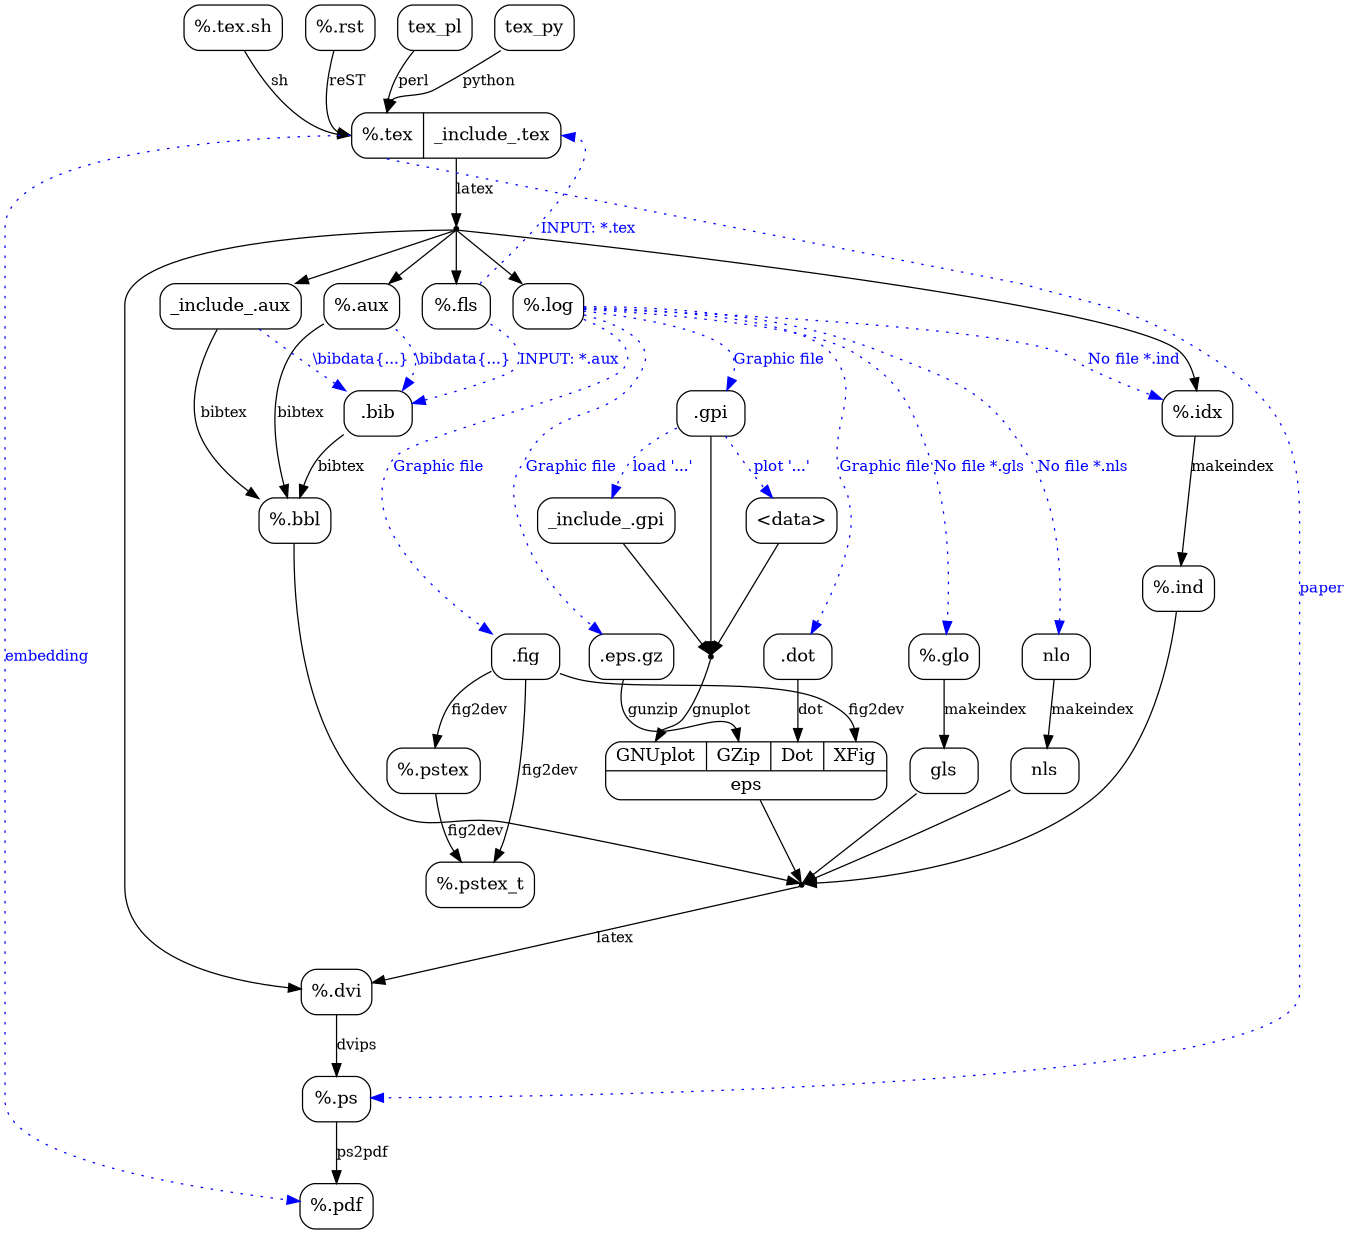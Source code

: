 digraph "g" {
    rankdir=TB
    size="9,9"
    edge [fontsize=12 weight=10]
    node [shape=box fontsize=14 style=rounded]

    eps [
        shape=Mrecord
        label="{{<gpi> GNUplot|<epsgz> GZip|<dot> Dot|<fig> XFig}|<eps> eps}"
        ]
    pstex [label="%.pstex"]
    pstex_t [label="%.pstex_t"]
    tex_outputs [shape=point]
    extra_tex_files [shape=point]
    gpi_data [label="<data>"]
    gpi_includes [label="_include_.gpi"]
    aux [label="%.aux"]
    fls [label="%.fls"]
    idx [label="%.idx"]
    glo [label="%.glo"]
    ind [label="%.ind"]
    log [label="%.log"]
    tex_sh [label="%.tex.sh"]
    rst [label="%.rst"]
    tex [
        shape=record
        label="<tex> %.tex|<include> _include_.tex"
        ]
    include_aux [label="_include_.aux"]
    file_bib [label=".bib"]
    bbl [label="%.bbl"]
    dvi [label="%.dvi"]
    ps [label="%.ps"]
    pdf [label="%.pdf"]
    fig [label=".fig"]
    dot [label=".dot"]
    gpi [label=".gpi"]
    eps_gz [label=".eps.gz"]

    gpi_files [shape=point]

    rst -> tex:tex [label="reST"]
    tex_sh -> tex:tex [label="sh"]
    tex_pl -> tex:tex [label="perl"]
    tex_py -> tex:tex [label="python"]
    tex -> tex_outputs [label="latex"]
    tex_outputs -> dvi
    tex_outputs -> aux
    tex_outputs -> log
    tex_outputs -> fls
    tex_outputs -> idx
    tex_outputs -> include_aux
    aux -> bbl [label="bibtex"]
    file_bib -> bbl [label="bibtex"]
    idx -> ind [label="makeindex"]
    glo -> gls [label="makeindex"]
    nlo -> nls [label="makeindex"]
    gls -> extra_tex_files
    nls -> extra_tex_files
    ind -> extra_tex_files
    bbl -> extra_tex_files
    eps -> extra_tex_files
    extra_tex_files -> dvi [label="latex"]
    gpi_files -> eps:gpi [label="gnuplot"]
    gpi -> gpi_files
    gpi_data -> gpi_files
    gpi_includes -> gpi_files
    eps_gz -> eps:epsgz [label="gunzip"]
    fig -> eps:fig [label="fig2dev"]
    fig -> pstex [label="fig2dev"]
    fig -> pstex_t [label="fig2dev"]
    pstex -> pstex_t [label="fig2dev"]
    dot -> eps:dot [label="dot"]
    dvi -> ps [label="dvips"]
    include_aux -> bbl [label="bibtex"]
    ps -> pdf [label="ps2pdf"]

    edge [ color=blue label="" style=dotted weight=1 fontcolor=blue]
    fls -> tex:include [label="INPUT: *.tex"]
    fls -> file_bib [label="INPUT: *.aux"]
    aux -> file_bib [label="\\bibdata{...}"]
    include_aux -> file_bib [label="\\bibdata{...}"]
    log -> gpi [label="Graphic file"]
    log -> fig [label="Graphic file"]
    log -> eps_gz [label="Graphic file"]
    log -> dot [label="Graphic file"]
    log -> idx [label="No file *.ind"]
    log -> glo [label="No file *.gls"]
    log -> nlo [label="No file *.nls"]
    gpi -> gpi_data [label="plot '...'"]
    gpi -> gpi_includes [label="load '...'"]
    tex:tex -> ps [label="paper"]
    tex:tex -> pdf [label="embedding"]
}
